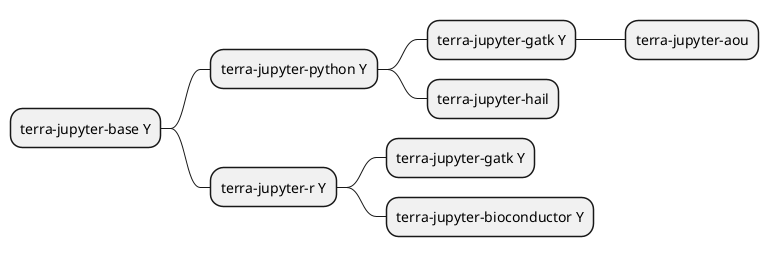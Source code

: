 @startmindmap
* terra-jupyter-base Y
** terra-jupyter-python Y
*** terra-jupyter-gatk Y
**** terra-jupyter-aou
*** terra-jupyter-hail
** terra-jupyter-r Y
*** terra-jupyter-gatk Y
*** terra-jupyter-bioconductor Y
@endmindmap

